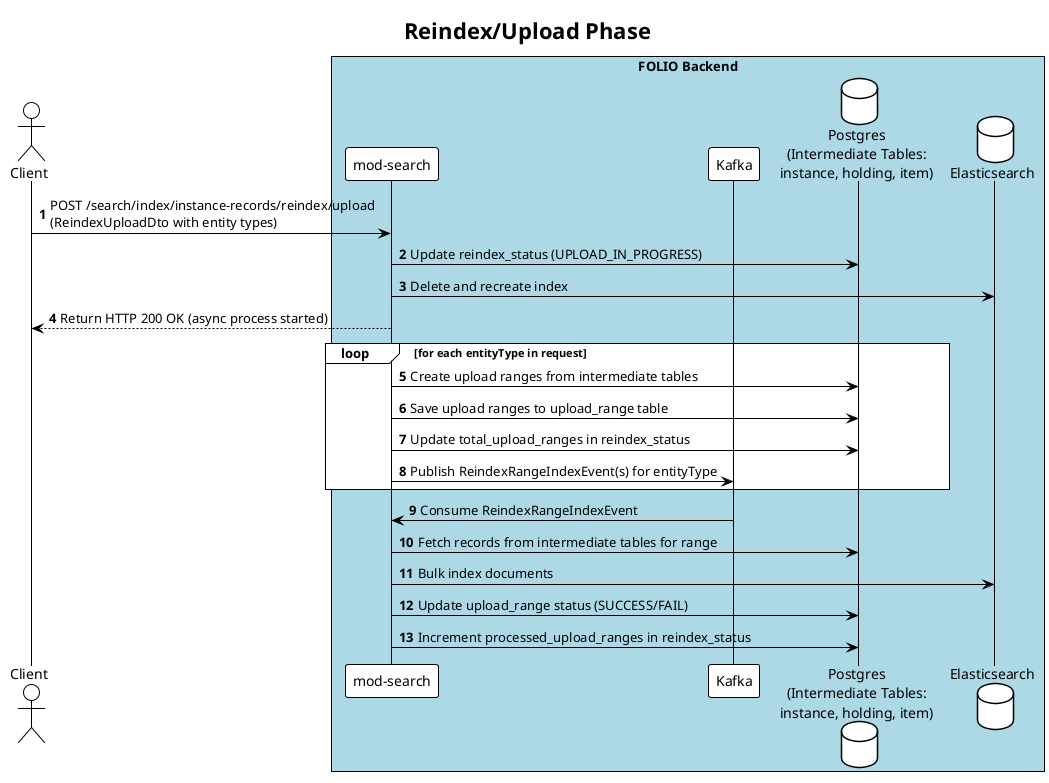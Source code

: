 @startuml
!theme plain
title Reindex/Upload Phase

actor "Client" as client
box "FOLIO Backend" #LightBlue
  participant "mod-search" as modSearch
  participant "Kafka" as kafka
  database "Postgres\n(Intermediate Tables:\ninstance, holding, item)" as postgres
  database "Elasticsearch" as elasticsearch
end box

autonumber

' Initial API request reception
client -> modSearch: POST /search/index/instance-records/reindex/upload\n(ReindexUploadDto with entity types)

' Status update in database for requested types
modSearch -> postgres: Update reindex_status (UPLOAD_IN_PROGRESS)

' Index recreation
modSearch -> elasticsearch: Delete and recreate index

' Final response to client (Happens immediately after initial request)
client <-- modSearch: Return HTTP 200 OK (async process started)

' --- Upload Phase Initialization (Async per requested entity type) ---
loop for each entityType in request
  ' Create upload ranges from intermediate tables based on entityType
  modSearch -> postgres: Create upload ranges from intermediate tables
  modSearch -> postgres: Save upload ranges to upload_range table
  modSearch -> postgres: Update total_upload_ranges in reindex_status

  ' Publish upload range events to Kafka
  modSearch -> kafka: Publish ReindexRangeIndexEvent(s) for entityType
end

' --- Upload Phase Processing (Async per range event) ---
kafka -> modSearch: Consume ReindexRangeIndexEvent
modSearch -> postgres: Fetch records from intermediate tables for range
modSearch -> elasticsearch: Bulk index documents
modSearch -> postgres: Update upload_range status (SUCCESS/FAIL)
modSearch -> postgres: Increment processed_upload_ranges in reindex_status

@enduml
